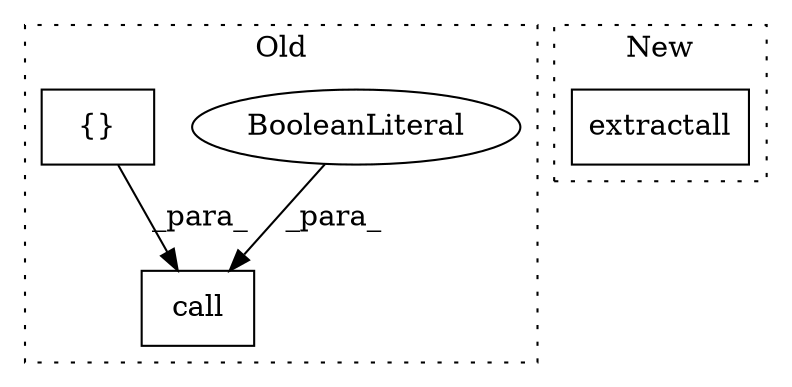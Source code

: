 digraph G {
subgraph cluster0 {
1 [label="call" a="32" s="4810,4884" l="5,1" shape="box"];
3 [label="BooleanLiteral" a="9" s="4880" l="4" shape="ellipse"];
4 [label="{}" a="4" s="4824,4878" l="1,1" shape="box"];
label = "Old";
style="dotted";
}
subgraph cluster1 {
2 [label="extractall" a="32" s="5243,5267" l="11,1" shape="box"];
label = "New";
style="dotted";
}
3 -> 1 [label="_para_"];
4 -> 1 [label="_para_"];
}